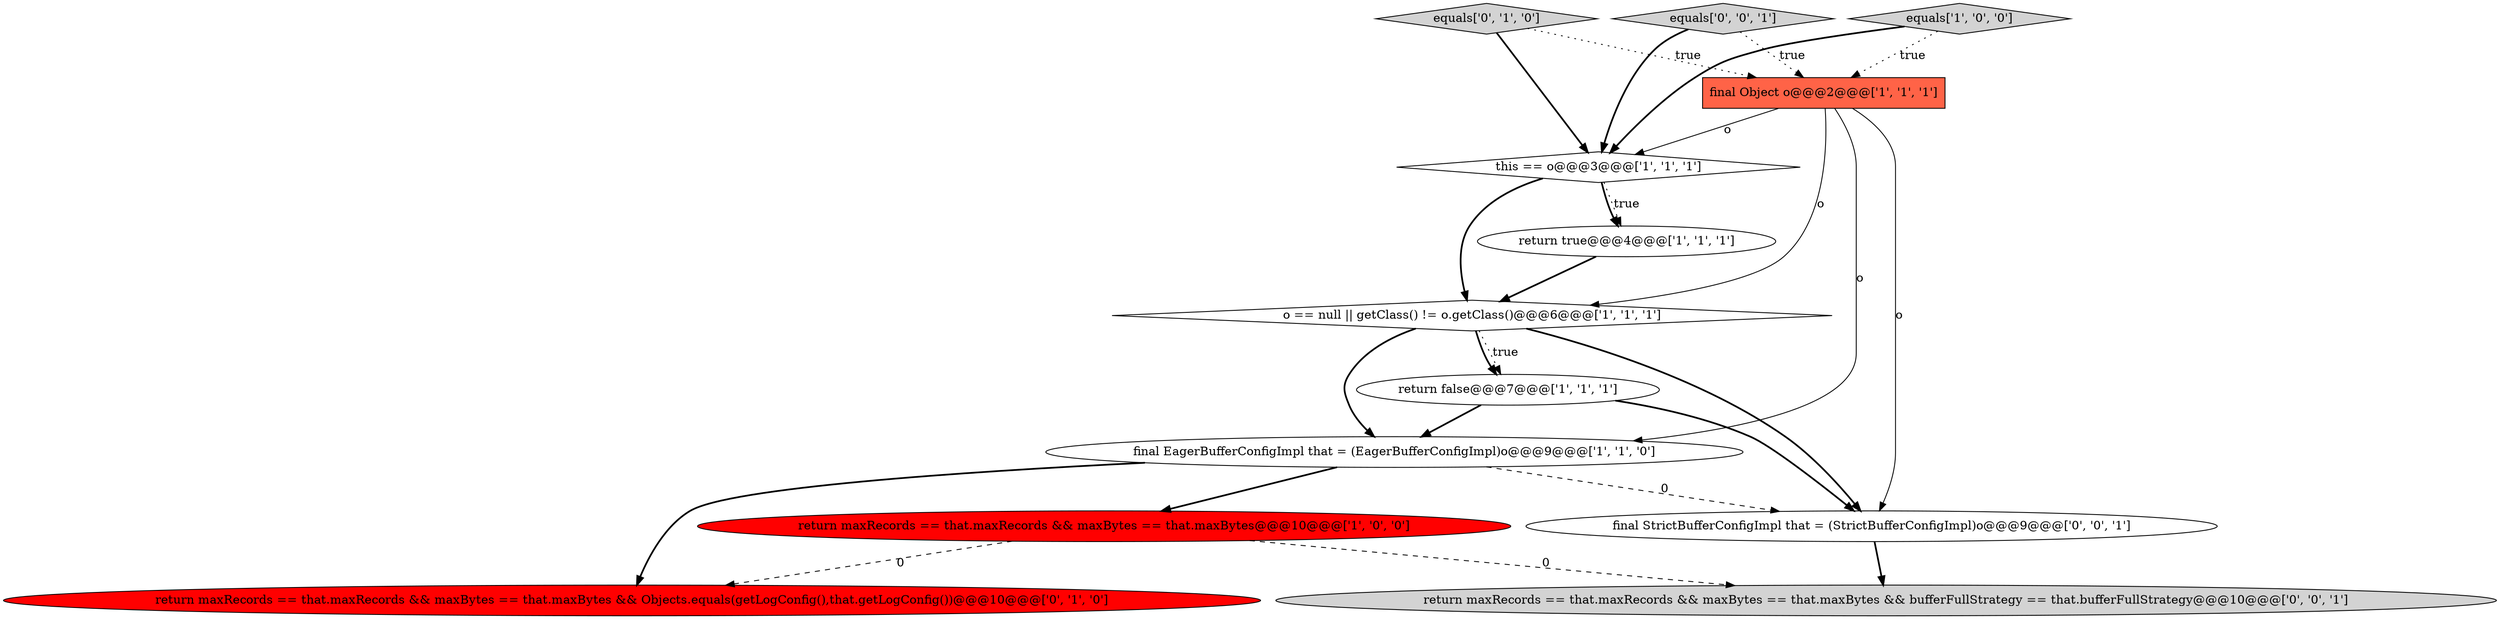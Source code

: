 digraph {
5 [style = filled, label = "equals['1', '0', '0']", fillcolor = lightgray, shape = diamond image = "AAA0AAABBB1BBB"];
10 [style = filled, label = "return maxRecords == that.maxRecords && maxBytes == that.maxBytes && bufferFullStrategy == that.bufferFullStrategy@@@10@@@['0', '0', '1']", fillcolor = lightgray, shape = ellipse image = "AAA0AAABBB3BBB"];
3 [style = filled, label = "return false@@@7@@@['1', '1', '1']", fillcolor = white, shape = ellipse image = "AAA0AAABBB1BBB"];
6 [style = filled, label = "o == null || getClass() != o.getClass()@@@6@@@['1', '1', '1']", fillcolor = white, shape = diamond image = "AAA0AAABBB1BBB"];
1 [style = filled, label = "this == o@@@3@@@['1', '1', '1']", fillcolor = white, shape = diamond image = "AAA0AAABBB1BBB"];
2 [style = filled, label = "final EagerBufferConfigImpl that = (EagerBufferConfigImpl)o@@@9@@@['1', '1', '0']", fillcolor = white, shape = ellipse image = "AAA0AAABBB1BBB"];
9 [style = filled, label = "return maxRecords == that.maxRecords && maxBytes == that.maxBytes && Objects.equals(getLogConfig(),that.getLogConfig())@@@10@@@['0', '1', '0']", fillcolor = red, shape = ellipse image = "AAA1AAABBB2BBB"];
11 [style = filled, label = "equals['0', '0', '1']", fillcolor = lightgray, shape = diamond image = "AAA0AAABBB3BBB"];
8 [style = filled, label = "equals['0', '1', '0']", fillcolor = lightgray, shape = diamond image = "AAA0AAABBB2BBB"];
0 [style = filled, label = "final Object o@@@2@@@['1', '1', '1']", fillcolor = tomato, shape = box image = "AAA0AAABBB1BBB"];
7 [style = filled, label = "return true@@@4@@@['1', '1', '1']", fillcolor = white, shape = ellipse image = "AAA0AAABBB1BBB"];
4 [style = filled, label = "return maxRecords == that.maxRecords && maxBytes == that.maxBytes@@@10@@@['1', '0', '0']", fillcolor = red, shape = ellipse image = "AAA1AAABBB1BBB"];
12 [style = filled, label = "final StrictBufferConfigImpl that = (StrictBufferConfigImpl)o@@@9@@@['0', '0', '1']", fillcolor = white, shape = ellipse image = "AAA0AAABBB3BBB"];
6->3 [style = bold, label=""];
0->1 [style = solid, label="o"];
11->1 [style = bold, label=""];
0->2 [style = solid, label="o"];
5->0 [style = dotted, label="true"];
2->9 [style = bold, label=""];
3->12 [style = bold, label=""];
2->4 [style = bold, label=""];
1->7 [style = bold, label=""];
0->6 [style = solid, label="o"];
6->2 [style = bold, label=""];
1->7 [style = dotted, label="true"];
8->1 [style = bold, label=""];
5->1 [style = bold, label=""];
4->9 [style = dashed, label="0"];
2->12 [style = dashed, label="0"];
12->10 [style = bold, label=""];
1->6 [style = bold, label=""];
3->2 [style = bold, label=""];
11->0 [style = dotted, label="true"];
7->6 [style = bold, label=""];
8->0 [style = dotted, label="true"];
6->3 [style = dotted, label="true"];
4->10 [style = dashed, label="0"];
0->12 [style = solid, label="o"];
6->12 [style = bold, label=""];
}
